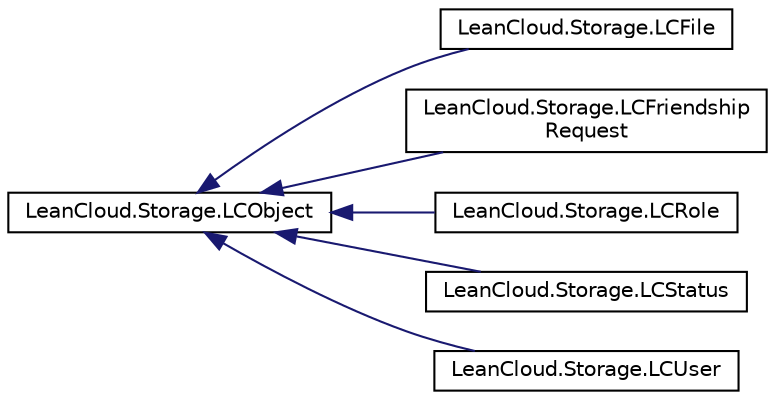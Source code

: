digraph "Graphical Class Hierarchy"
{
  edge [fontname="Helvetica",fontsize="10",labelfontname="Helvetica",labelfontsize="10"];
  node [fontname="Helvetica",fontsize="10",shape=record];
  rankdir="LR";
  Node1 [label="LeanCloud.Storage.LCObject",height=0.2,width=0.4,color="black", fillcolor="white", style="filled",URL="$classLeanCloud_1_1Storage_1_1LCObject.html",tooltip="The LCObject is a local representation of data that can be saved and retrieved from the LeanCloud..."];
  Node1 -> Node2 [dir="back",color="midnightblue",fontsize="10",style="solid",fontname="Helvetica"];
  Node2 [label="LeanCloud.Storage.LCFile",height=0.2,width=0.4,color="black", fillcolor="white", style="filled",URL="$classLeanCloud_1_1Storage_1_1LCFile.html",tooltip="LCFile is a local representation of a LeanCloud file. "];
  Node1 -> Node3 [dir="back",color="midnightblue",fontsize="10",style="solid",fontname="Helvetica"];
  Node3 [label="LeanCloud.Storage.LCFriendship\lRequest",height=0.2,width=0.4,color="black", fillcolor="white", style="filled",URL="$classLeanCloud_1_1Storage_1_1LCFriendshipRequest.html",tooltip="LCFriendshipRequest is a local representation of a friend request that is saved to LeanCloud..."];
  Node1 -> Node4 [dir="back",color="midnightblue",fontsize="10",style="solid",fontname="Helvetica"];
  Node4 [label="LeanCloud.Storage.LCRole",height=0.2,width=0.4,color="black", fillcolor="white", style="filled",URL="$classLeanCloud_1_1Storage_1_1LCRole.html",tooltip="LeanCloud Role, a group of users for the purposes of granting permissions. "];
  Node1 -> Node5 [dir="back",color="midnightblue",fontsize="10",style="solid",fontname="Helvetica"];
  Node5 [label="LeanCloud.Storage.LCStatus",height=0.2,width=0.4,color="black", fillcolor="white", style="filled",URL="$classLeanCloud_1_1Storage_1_1LCStatus.html",tooltip="LCStatus is a local representation of a status in LeanCloud. "];
  Node1 -> Node6 [dir="back",color="midnightblue",fontsize="10",style="solid",fontname="Helvetica"];
  Node6 [label="LeanCloud.Storage.LCUser",height=0.2,width=0.4,color="black", fillcolor="white", style="filled",URL="$classLeanCloud_1_1Storage_1_1LCUser.html",tooltip="LCUser represents a user for a LeanCloud application. "];
}
